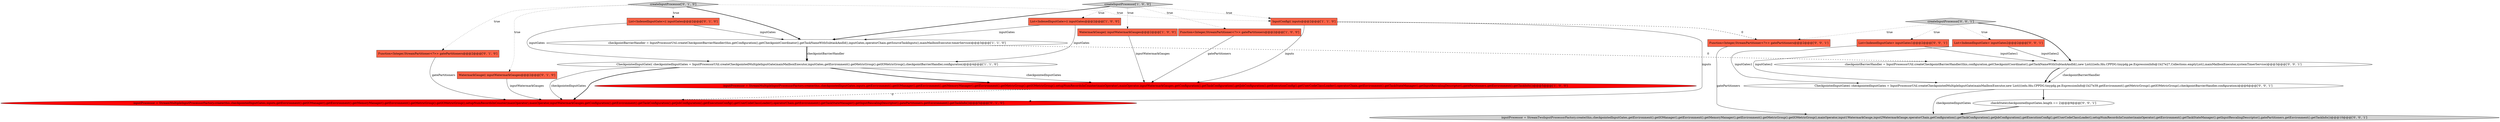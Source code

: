 digraph {
5 [style = filled, label = "WatermarkGauge(( inputWatermarkGauges@@@2@@@['1', '0', '0']", fillcolor = tomato, shape = box image = "AAA0AAABBB1BBB"];
3 [style = filled, label = "List<IndexedInputGate>(( inputGates@@@2@@@['1', '0', '0']", fillcolor = tomato, shape = box image = "AAA0AAABBB1BBB"];
4 [style = filled, label = "createInputProcessor['1', '0', '0']", fillcolor = lightgray, shape = diamond image = "AAA0AAABBB1BBB"];
10 [style = filled, label = "Function<Integer,StreamPartitioner<?>> gatePartitioners@@@2@@@['0', '1', '0']", fillcolor = tomato, shape = box image = "AAA0AAABBB2BBB"];
15 [style = filled, label = "inputProcessor = StreamTwoInputProcessorFactory.create(this,checkpointedInputGates,getEnvironment().getIOManager(),getEnvironment().getMemoryManager(),getEnvironment().getMetricGroup().getIOMetricGroup(),mainOperator,input1WatermarkGauge,input2WatermarkGauge,operatorChain,getConfiguration(),getTaskConfiguration(),getJobConfiguration(),getExecutionConfig(),getUserCodeClassLoader(),setupNumRecordsInCounter(mainOperator),getEnvironment().getTaskStateManager().getInputRescalingDescriptor(),gatePartitioners,getEnvironment().getTaskInfo())@@@10@@@['0', '0', '1']", fillcolor = lightgray, shape = ellipse image = "AAA0AAABBB3BBB"];
2 [style = filled, label = "inputProcessor = StreamMultipleInputProcessorFactory.create(this,checkpointedInputGates,inputs,getEnvironment().getIOManager(),getEnvironment().getMemoryManager(),getEnvironment().getMetricGroup().getIOMetricGroup(),setupNumRecordsInCounter(mainOperator),mainOperator,inputWatermarkGauges,getConfiguration(),getTaskConfiguration(),getJobConfiguration(),getExecutionConfig(),getUserCodeClassLoader(),operatorChain,getEnvironment().getTaskStateManager().getInputRescalingDescriptor(),gatePartitioners,getEnvironment().getTaskInfo())@@@5@@@['1', '0', '0']", fillcolor = red, shape = ellipse image = "AAA1AAABBB1BBB"];
0 [style = filled, label = "checkpointBarrierHandler = InputProcessorUtil.createCheckpointBarrierHandler(this,getConfiguration(),getCheckpointCoordinator(),getTaskNameWithSubtaskAndId(),inputGates,operatorChain.getSourceTaskInputs(),mainMailboxExecutor,timerService)@@@3@@@['1', '1', '0']", fillcolor = white, shape = ellipse image = "AAA0AAABBB1BBB"];
12 [style = filled, label = "inputProcessor = StreamMultipleInputProcessorFactory.create(this,checkpointedInputGates,inputs,getEnvironment().getIOManager(),getEnvironment().getMemoryManager(),getEnvironment().getMetricGroup().getIOMetricGroup(),setupNumRecordsInCounter(mainOperator),mainOperator,inputWatermarkGauges,getConfiguration(),getEnvironment().getTaskConfiguration(),getJobConfiguration(),getExecutionConfig(),getUserCodeClassLoader(),operatorChain,getEnvironment().getTaskStateManager().getInputRescalingDescriptor(),gatePartitioners,getEnvironment().getTaskInfo())@@@5@@@['0', '1', '0']", fillcolor = red, shape = ellipse image = "AAA1AAABBB2BBB"];
8 [style = filled, label = "List<IndexedInputGate>(( inputGates@@@2@@@['0', '1', '0']", fillcolor = tomato, shape = box image = "AAA0AAABBB2BBB"];
6 [style = filled, label = "Function<Integer,StreamPartitioner<?>> gatePartitioners@@@2@@@['1', '0', '0']", fillcolor = tomato, shape = box image = "AAA0AAABBB1BBB"];
7 [style = filled, label = "InputConfig(( inputs@@@2@@@['1', '1', '0']", fillcolor = tomato, shape = box image = "AAA0AAABBB1BBB"];
17 [style = filled, label = "checkState(checkpointedInputGates.length == 2)@@@9@@@['0', '0', '1']", fillcolor = white, shape = ellipse image = "AAA0AAABBB3BBB"];
14 [style = filled, label = "List<IndexedInputGate> inputGates1@@@2@@@['0', '0', '1']", fillcolor = tomato, shape = box image = "AAA0AAABBB3BBB"];
18 [style = filled, label = "List<IndexedInputGate> inputGates2@@@2@@@['0', '0', '1']", fillcolor = tomato, shape = box image = "AAA0AAABBB3BBB"];
19 [style = filled, label = "Function<Integer,StreamPartitioner<?>> gatePartitioners@@@2@@@['0', '0', '1']", fillcolor = tomato, shape = box image = "AAA0AAABBB3BBB"];
13 [style = filled, label = "createInputProcessor['0', '0', '1']", fillcolor = lightgray, shape = diamond image = "AAA0AAABBB3BBB"];
20 [style = filled, label = "checkpointBarrierHandler = InputProcessorUtil.createCheckpointBarrierHandler(this,configuration,getCheckpointCoordinator(),getTaskNameWithSubtaskAndId(),new List((((edu.fdu.CPPDG.tinypdg.pe.ExpressionInfo@1b27e27,Collections.emptyList(),mainMailboxExecutor,systemTimerService)@@@3@@@['0', '0', '1']", fillcolor = white, shape = ellipse image = "AAA0AAABBB3BBB"];
11 [style = filled, label = "createInputProcessor['0', '1', '0']", fillcolor = lightgray, shape = diamond image = "AAA0AAABBB2BBB"];
16 [style = filled, label = "CheckpointedInputGate(( checkpointedInputGates = InputProcessorUtil.createCheckpointedMultipleInputGate(mainMailboxExecutor,new List((((edu.fdu.CPPDG.tinypdg.pe.ExpressionInfo@1b27e39,getEnvironment().getMetricGroup().getIOMetricGroup(),checkpointBarrierHandler,configuration)@@@6@@@['0', '0', '1']", fillcolor = white, shape = ellipse image = "AAA0AAABBB3BBB"];
1 [style = filled, label = "CheckpointedInputGate(( checkpointedInputGates = InputProcessorUtil.createCheckpointedMultipleInputGate(mainMailboxExecutor,inputGates,getEnvironment().getMetricGroup().getIOMetricGroup(),checkpointBarrierHandler,configuration)@@@4@@@['1', '1', '0']", fillcolor = white, shape = ellipse image = "AAA0AAABBB1BBB"];
9 [style = filled, label = "WatermarkGauge(( inputWatermarkGauges@@@2@@@['0', '1', '0']", fillcolor = tomato, shape = box image = "AAA0AAABBB2BBB"];
4->6 [style = dotted, label="true"];
11->7 [style = dotted, label="true"];
4->5 [style = dotted, label="true"];
13->18 [style = dotted, label="true"];
19->15 [style = solid, label="gatePartitioners"];
11->10 [style = dotted, label="true"];
8->0 [style = solid, label="inputGates"];
20->16 [style = solid, label="checkpointBarrierHandler"];
13->19 [style = dotted, label="true"];
3->0 [style = solid, label="inputGates"];
4->7 [style = dotted, label="true"];
6->2 [style = solid, label="gatePartitioners"];
11->9 [style = dotted, label="true"];
0->1 [style = solid, label="checkpointBarrierHandler"];
16->17 [style = bold, label=""];
0->20 [style = dashed, label="0"];
1->2 [style = solid, label="checkpointedInputGates"];
16->15 [style = solid, label="checkpointedInputGates"];
7->12 [style = solid, label="inputs"];
4->0 [style = bold, label=""];
3->1 [style = solid, label="inputGates"];
2->12 [style = dashed, label="0"];
11->0 [style = bold, label=""];
4->3 [style = dotted, label="true"];
20->16 [style = bold, label=""];
7->2 [style = solid, label="inputs"];
7->19 [style = dashed, label="0"];
0->1 [style = bold, label=""];
18->16 [style = solid, label="inputGates2"];
1->12 [style = solid, label="checkpointedInputGates"];
1->12 [style = bold, label=""];
17->15 [style = bold, label=""];
14->16 [style = solid, label="inputGates1"];
8->1 [style = solid, label="inputGates"];
5->2 [style = solid, label="inputWatermarkGauges"];
13->20 [style = bold, label=""];
14->20 [style = solid, label="inputGates1"];
1->2 [style = bold, label=""];
11->8 [style = dotted, label="true"];
9->12 [style = solid, label="inputWatermarkGauges"];
10->12 [style = solid, label="gatePartitioners"];
13->14 [style = dotted, label="true"];
18->20 [style = solid, label="inputGates2"];
}

